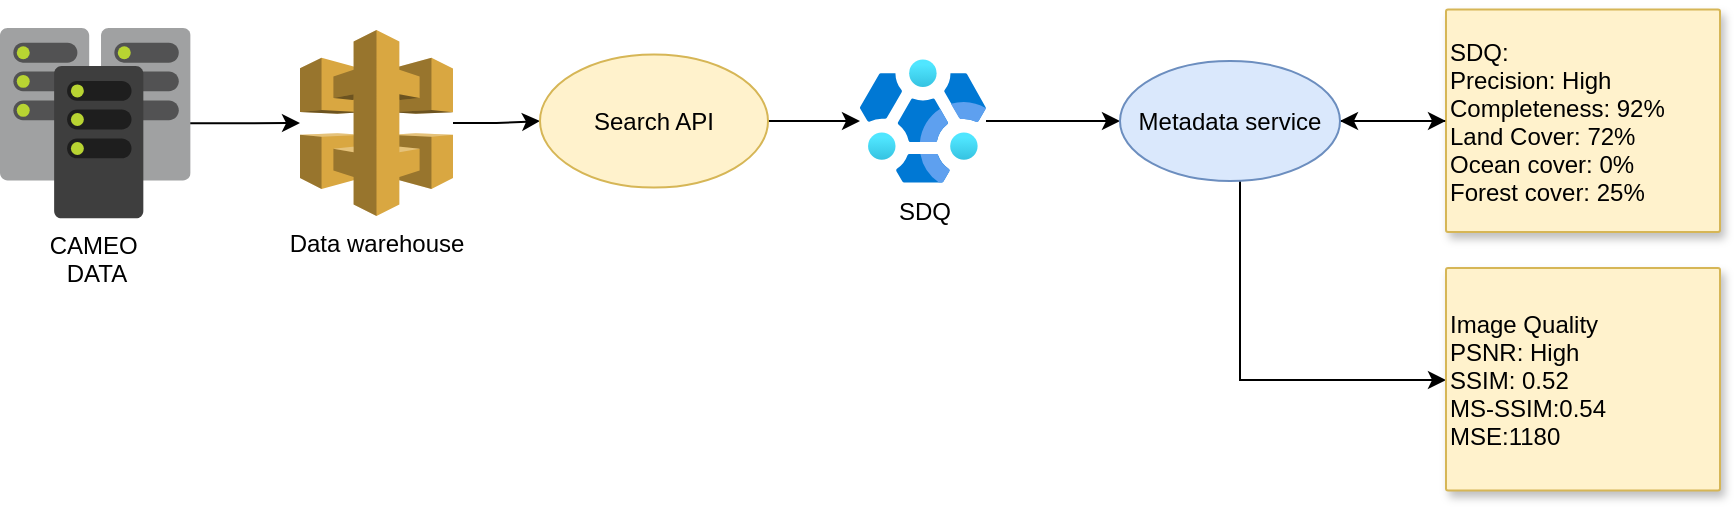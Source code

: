 <mxfile version="14.4.3" type="device"><diagram id="WI9T0HZ2pTsCkuznbFz-" name="Page-1"><mxGraphModel dx="1024" dy="584" grid="1" gridSize="10" guides="1" tooltips="1" connect="1" arrows="1" fold="1" page="1" pageScale="1" pageWidth="1169" pageHeight="827" math="0" shadow="0"><root><mxCell id="0"/><mxCell id="1" parent="0"/><mxCell id="wtGPJk3bcMsHg3ZPOngU-7" value="" style="edgeStyle=orthogonalEdgeStyle;rounded=0;orthogonalLoop=1;jettySize=auto;html=1;" parent="1" source="RLjyjs_sm2IHfBNOWAbh-12" target="wtGPJk3bcMsHg3ZPOngU-1" edge="1"><mxGeometry relative="1" as="geometry"/></mxCell><mxCell id="RLjyjs_sm2IHfBNOWAbh-12" value="CAMEO&amp;nbsp;&lt;br&gt;DATA" style="aspect=fixed;html=1;perimeter=none;align=center;shadow=0;dashed=0;image;fontSize=12;image=img/lib/mscae/DirectorySync.svg;labelBackgroundColor=#ffffff;fillColor=#4D9900;" parent="1" vertex="1"><mxGeometry x="50" y="160" width="95.3" height="95.3" as="geometry"/></mxCell><mxCell id="wtGPJk3bcMsHg3ZPOngU-14" value="" style="edgeStyle=orthogonalEdgeStyle;rounded=0;orthogonalLoop=1;jettySize=auto;html=1;" parent="1" source="OD9-6qD1mJ2SPNrRMQCk-18" target="wtGPJk3bcMsHg3ZPOngU-5" edge="1"><mxGeometry relative="1" as="geometry"/></mxCell><mxCell id="OD9-6qD1mJ2SPNrRMQCk-18" value="SDQ: &#10;Precision: High&#10;Completeness: 92%&#10;Land Cover: 72%&#10;Ocean cover: 0%&#10;Forest cover: 25% " style="strokeColor=#d6b656;shadow=1;strokeWidth=1;rounded=1;absoluteArcSize=1;arcSize=2;fontSize=12;align=left;fillColor=#fff2cc;" parent="1" vertex="1"><mxGeometry x="773" y="150.75" width="137" height="111.25" as="geometry"/></mxCell><mxCell id="wtGPJk3bcMsHg3ZPOngU-10" value="" style="edgeStyle=orthogonalEdgeStyle;rounded=0;orthogonalLoop=1;jettySize=auto;html=1;" parent="1" source="Z-WdScHGEZeqfcwyFxlC-10" target="wtGPJk3bcMsHg3ZPOngU-5" edge="1"><mxGeometry relative="1" as="geometry"/></mxCell><mxCell id="Z-WdScHGEZeqfcwyFxlC-10" value="SDQ" style="aspect=fixed;html=1;points=[];align=center;image;fontSize=12;image=img/lib/azure2/analytics/HD_Insight_Clusters.svg;" parent="1" vertex="1"><mxGeometry x="480" y="175.5" width="63" height="62" as="geometry"/></mxCell><mxCell id="wtGPJk3bcMsHg3ZPOngU-8" value="" style="edgeStyle=orthogonalEdgeStyle;rounded=0;orthogonalLoop=1;jettySize=auto;html=1;" parent="1" source="wtGPJk3bcMsHg3ZPOngU-1" target="wtGPJk3bcMsHg3ZPOngU-4" edge="1"><mxGeometry relative="1" as="geometry"/></mxCell><mxCell id="wtGPJk3bcMsHg3ZPOngU-1" value="Data warehouse" style="outlineConnect=0;dashed=0;verticalLabelPosition=bottom;verticalAlign=top;align=center;html=1;shape=mxgraph.aws3.api_gateway;fillColor=#D9A741;gradientColor=none;" parent="1" vertex="1"><mxGeometry x="200" y="161" width="76.5" height="93" as="geometry"/></mxCell><mxCell id="wtGPJk3bcMsHg3ZPOngU-9" value="" style="edgeStyle=orthogonalEdgeStyle;rounded=0;orthogonalLoop=1;jettySize=auto;html=1;" parent="1" source="wtGPJk3bcMsHg3ZPOngU-4" target="Z-WdScHGEZeqfcwyFxlC-10" edge="1"><mxGeometry relative="1" as="geometry"/></mxCell><mxCell id="wtGPJk3bcMsHg3ZPOngU-4" value="Search API" style="ellipse;whiteSpace=wrap;html=1;fillColor=#fff2cc;strokeColor=#d6b656;" parent="1" vertex="1"><mxGeometry x="320" y="173.25" width="114" height="66.5" as="geometry"/></mxCell><mxCell id="wtGPJk3bcMsHg3ZPOngU-11" value="" style="edgeStyle=orthogonalEdgeStyle;rounded=0;orthogonalLoop=1;jettySize=auto;html=1;" parent="1" source="wtGPJk3bcMsHg3ZPOngU-5" target="OD9-6qD1mJ2SPNrRMQCk-18" edge="1"><mxGeometry relative="1" as="geometry"/></mxCell><mxCell id="wtGPJk3bcMsHg3ZPOngU-13" style="edgeStyle=orthogonalEdgeStyle;rounded=0;orthogonalLoop=1;jettySize=auto;html=1;" parent="1" source="wtGPJk3bcMsHg3ZPOngU-5" target="wtGPJk3bcMsHg3ZPOngU-12" edge="1"><mxGeometry relative="1" as="geometry"><Array as="points"><mxPoint x="670" y="336"/></Array></mxGeometry></mxCell><mxCell id="wtGPJk3bcMsHg3ZPOngU-5" value="Metadata service" style="ellipse;whiteSpace=wrap;html=1;fillColor=#dae8fc;strokeColor=#6c8ebf;" parent="1" vertex="1"><mxGeometry x="610" y="176.5" width="110" height="60" as="geometry"/></mxCell><mxCell id="wtGPJk3bcMsHg3ZPOngU-12" value="Image Quality&#10;PSNR: High&#10;SSIM: 0.52&#10;MS-SSIM:0.54&#10;MSE:1180" style="strokeColor=#d6b656;shadow=1;strokeWidth=1;rounded=1;absoluteArcSize=1;arcSize=2;fontSize=12;align=left;fillColor=#fff2cc;" parent="1" vertex="1"><mxGeometry x="773" y="280" width="137" height="111.25" as="geometry"/></mxCell></root></mxGraphModel></diagram></mxfile>